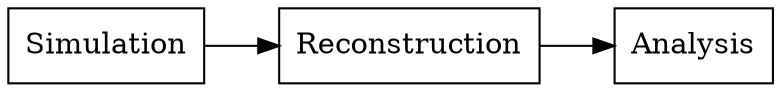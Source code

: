 digraph LArSoftWorkflows {
  
  rankdir = LR
  dpi = 1200
  
  node [ shape=box ]
  
  "Simulation"     [ label="Simulation" ]
  "Reconstruction" [ label="Reconstruction" ]
  "Analysis"       [ label="Analysis" ]
  
  "Simulation"     -> "Reconstruction"
  "Reconstruction" -> "Analysis"
  
} // LArSoftWorkflows
